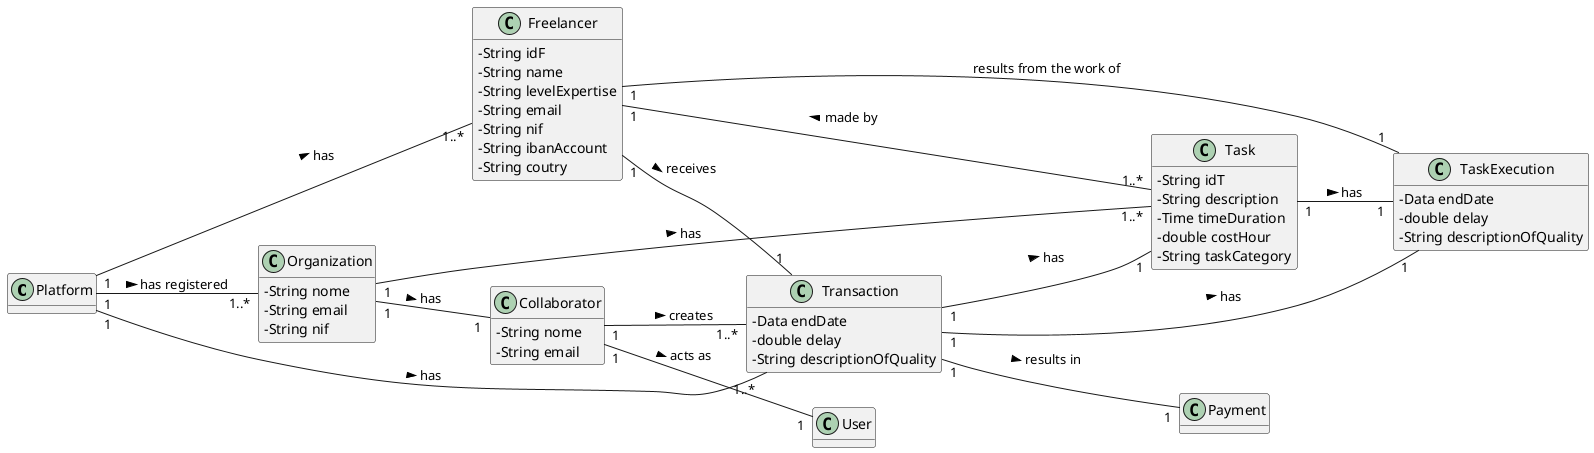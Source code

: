 @startuml
skinparam classAttributeIconSize 0
hide methods
left to right direction

class Platform{
}
class Freelancer {
  -String idF
  -String name
  -String levelExpertise
  -String email
  -String nif
  -String ibanAccount
  -String coutry
}

class Organization {
  -String nome
  -String email
  -String nif
}

class Collaborator{
  -String nome
  -String email
}

class Task {
  -String idT
  -String description
  -Time timeDuration
  -double costHour
  -String taskCategory
}


class User {
}


class Transaction {
  -Data endDate
  -double delay
  -String descriptionOfQuality
}

class TaskExecution{
  -Data endDate
  -double delay
  -String descriptionOfQuality
  }


class Payment{
}


Freelancer "1" -- "1" Transaction: receives >
Task "1..*" -- "1" Freelancer: made by >
Platform "1" -- "1..*" Transaction: has >
Platform "1" -- "1..*" Organization: has registered >
Platform "1" -- "1..*" Freelancer: has >
Organization "1" -- "1..*" Task: has >
Organization "1" -- "1" Collaborator: has >
Transaction "1" -- "1" Payment: results in >
Transaction "1" -- "1" Task: has >
Collaborator "1" -- "1..*" Transaction: creates >
Collaborator "1" -- "1" User: acts as >

Transaction "1" -- "1" TaskExecution: has >
Task "1" -- "1" TaskExecution: has >
Freelancer "1" -- "1" TaskExecution: results from the work of


@enduml


